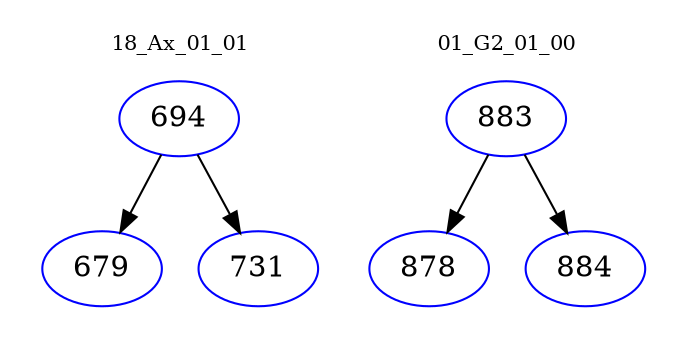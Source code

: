 digraph{
subgraph cluster_0 {
color = white
label = "18_Ax_01_01";
fontsize=10;
T0_694 [label="694", color="blue"]
T0_694 -> T0_679 [color="black"]
T0_679 [label="679", color="blue"]
T0_694 -> T0_731 [color="black"]
T0_731 [label="731", color="blue"]
}
subgraph cluster_1 {
color = white
label = "01_G2_01_00";
fontsize=10;
T1_883 [label="883", color="blue"]
T1_883 -> T1_878 [color="black"]
T1_878 [label="878", color="blue"]
T1_883 -> T1_884 [color="black"]
T1_884 [label="884", color="blue"]
}
}
